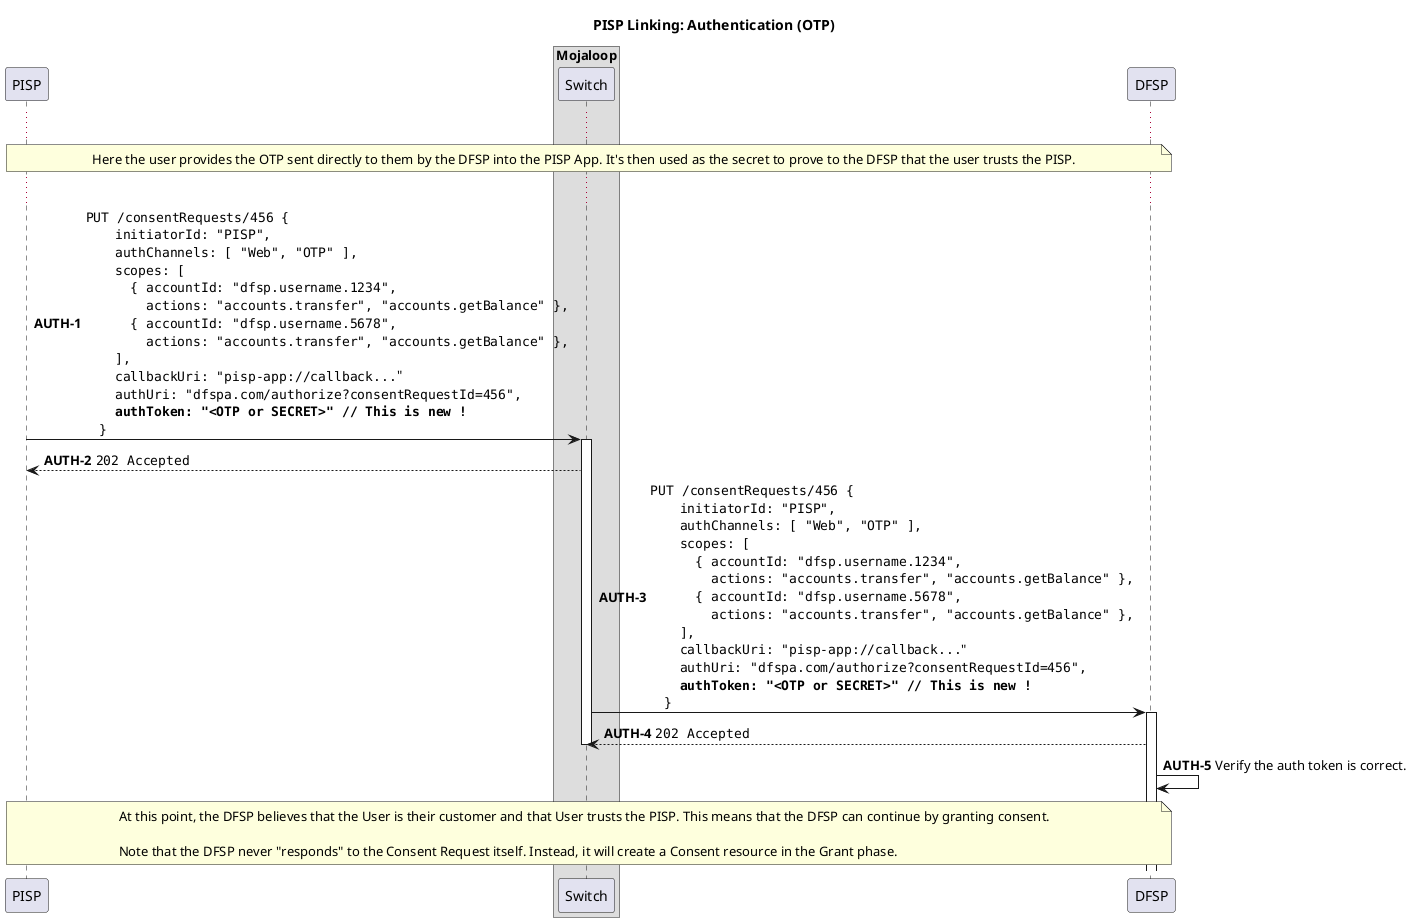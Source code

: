 @startuml

title PISP Linking: Authentication (OTP)

participant "PISP" as PISP

box "Mojaloop"
    participant Switch
end box

participant "DFSP" as DFSP

autonumber 1 "<b>AUTH-#</b>"

...

note over PISP, DFSP
  Here the user provides the OTP sent directly to them by the DFSP into the PISP App. It's then used as the secret to prove to the DFSP that the user trusts the PISP.
end note

...

PISP -> Switch ++: ""PUT /consentRequests/456 {""\n\
    ""  initiatorId: "PISP",""\n\
    ""  authChannels: [ "Web", "OTP" ],""\n\
    ""  scopes: [ ""\n\
    ""    { accountId: "dfsp.username.1234",""\n\
    ""      actions: "accounts.transfer", "accounts.getBalance" },""\n\
    ""    { accountId: "dfsp.username.5678",""\n\
    ""      actions: "accounts.transfer", "accounts.getBalance" },""\n\
    ""  ],""\n\
    ""  callbackUri: "pisp-app://callback..."""\n\
    ""  authUri: "dfspa.com/authorize?consentRequestId=456",""\n\
    ""  **authToken: "<OTP or SECRET>" // This is new !**""\n\
    ""}""
Switch --> PISP: ""202 Accepted""
deactivate PISP

Switch -> DFSP ++: ""PUT /consentRequests/456 {""\n\
    ""  initiatorId: "PISP",""\n\
    ""  authChannels: [ "Web", "OTP" ],""\n\
    ""  scopes: [ ""\n\
    ""    { accountId: "dfsp.username.1234",""\n\
    ""      actions: "accounts.transfer", "accounts.getBalance" },""\n\
    ""    { accountId: "dfsp.username.5678",""\n\
    ""      actions: "accounts.transfer", "accounts.getBalance" },""\n\
    ""  ],""\n\
    ""  callbackUri: "pisp-app://callback..."""\n\
    ""  authUri: "dfspa.com/authorize?consentRequestId=456",""\n\
    ""  **authToken: "<OTP or SECRET>" // This is new !**""\n\
    ""}""
DFSP --> Switch: ""202 Accepted""
deactivate Switch

DFSP -> DFSP: Verify the auth token is correct.

note over PISP, DFSP
  At this point, the DFSP believes that the User is their customer and that User trusts the PISP. This means that the DFSP can continue by granting consent.

  Note that the DFSP never "responds" to the Consent Request itself. Instead, it will create a Consent resource in the Grant phase.
end note

@enduml
